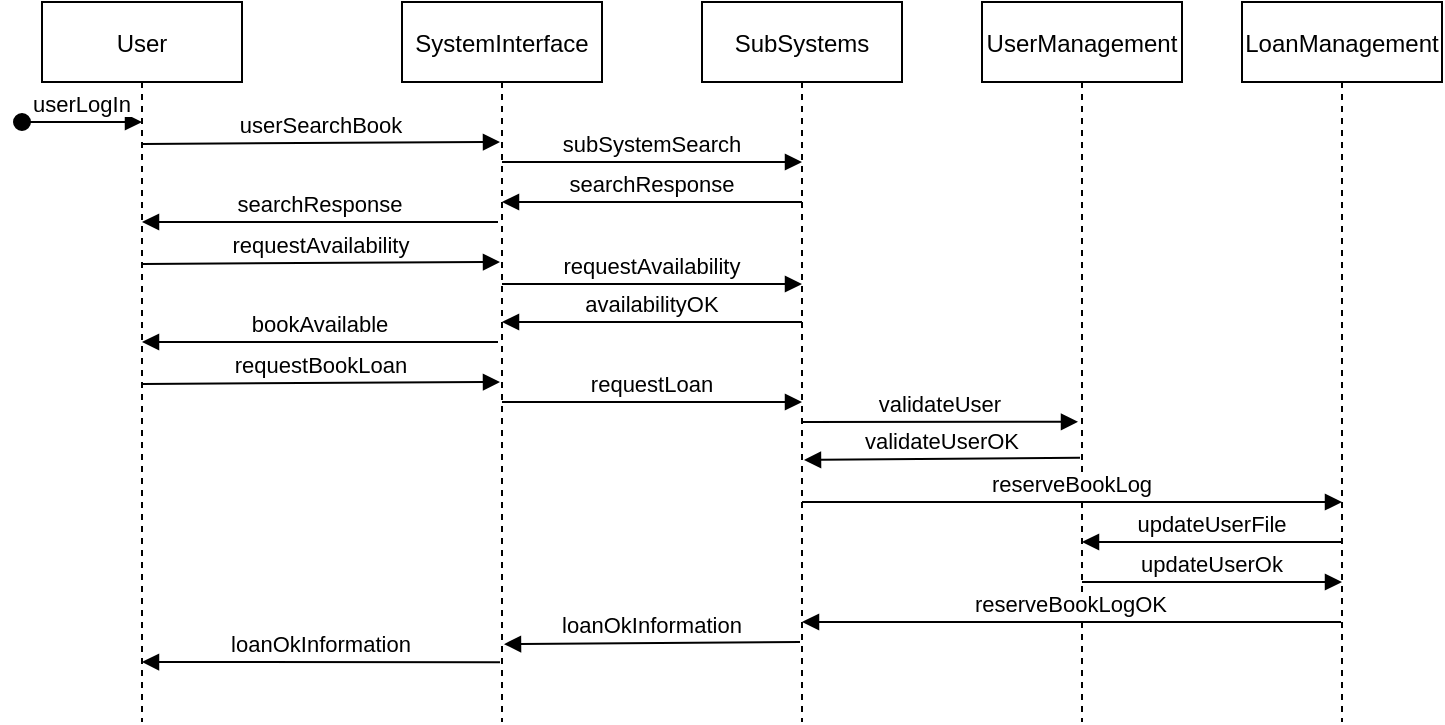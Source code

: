 <mxfile version="14.5.3" type="github" pages="3">
  <diagram id="kgpKYQtTHZ0yAKxKKP6v" name="Loan Book">
    <mxGraphModel dx="878" dy="430" grid="1" gridSize="10" guides="1" tooltips="1" connect="1" arrows="1" fold="1" page="1" pageScale="1" pageWidth="850" pageHeight="1100" math="0" shadow="0">
      <root>
        <mxCell id="0" />
        <mxCell id="1" parent="0" />
        <mxCell id="3nuBFxr9cyL0pnOWT2aG-1" value="User" style="shape=umlLifeline;perimeter=lifelinePerimeter;container=1;collapsible=0;recursiveResize=0;rounded=0;shadow=0;strokeWidth=1;" parent="1" vertex="1">
          <mxGeometry x="120" y="80" width="100" height="360" as="geometry" />
        </mxCell>
        <mxCell id="3nuBFxr9cyL0pnOWT2aG-5" value="SystemInterface" style="shape=umlLifeline;perimeter=lifelinePerimeter;container=1;collapsible=0;recursiveResize=0;rounded=0;shadow=0;strokeWidth=1;" parent="1" vertex="1">
          <mxGeometry x="300" y="80" width="100" height="360" as="geometry" />
        </mxCell>
        <mxCell id="3nuBFxr9cyL0pnOWT2aG-9" value="searchResponse" style="verticalAlign=bottom;endArrow=block;entryX=1;entryY=0;shadow=0;strokeWidth=1;" parent="1" edge="1">
          <mxGeometry relative="1" as="geometry">
            <mxPoint x="348" y="190" as="sourcePoint" />
            <mxPoint x="170" y="190" as="targetPoint" />
          </mxGeometry>
        </mxCell>
        <mxCell id="5lzXJ6ZLkG42HZZ31mWe-1" value="SubSystems" style="shape=umlLifeline;perimeter=lifelinePerimeter;container=1;collapsible=0;recursiveResize=0;rounded=0;shadow=0;strokeWidth=1;" parent="1" vertex="1">
          <mxGeometry x="450" y="80" width="100" height="360" as="geometry" />
        </mxCell>
        <mxCell id="5lzXJ6ZLkG42HZZ31mWe-3" value="UserManagement" style="shape=umlLifeline;perimeter=lifelinePerimeter;container=1;collapsible=0;recursiveResize=0;rounded=0;shadow=0;strokeWidth=1;" parent="1" vertex="1">
          <mxGeometry x="590" y="80" width="100" height="360" as="geometry" />
        </mxCell>
        <mxCell id="5lzXJ6ZLkG42HZZ31mWe-5" value="LoanManagement" style="shape=umlLifeline;perimeter=lifelinePerimeter;container=1;collapsible=0;recursiveResize=0;rounded=0;shadow=0;strokeWidth=1;" parent="1" vertex="1">
          <mxGeometry x="720" y="80" width="100" height="360" as="geometry" />
        </mxCell>
        <mxCell id="5lzXJ6ZLkG42HZZ31mWe-13" value="searchResponse" style="verticalAlign=bottom;endArrow=block;entryX=1;entryY=0;shadow=0;strokeWidth=1;" parent="1" edge="1">
          <mxGeometry relative="1" as="geometry">
            <mxPoint x="500" y="180" as="sourcePoint" />
            <mxPoint x="350" y="180" as="targetPoint" />
          </mxGeometry>
        </mxCell>
        <mxCell id="5lzXJ6ZLkG42HZZ31mWe-15" value="requestAvailability" style="verticalAlign=bottom;endArrow=block;entryX=0;entryY=0;shadow=0;strokeWidth=1;exitX=0.51;exitY=0.27;exitDx=0;exitDy=0;exitPerimeter=0;" parent="1" edge="1">
          <mxGeometry relative="1" as="geometry">
            <mxPoint x="170" y="211" as="sourcePoint" />
            <mxPoint x="349" y="210.0" as="targetPoint" />
          </mxGeometry>
        </mxCell>
        <mxCell id="5lzXJ6ZLkG42HZZ31mWe-20" value="loanOkInformation" style="verticalAlign=bottom;endArrow=block;entryX=1;entryY=0;shadow=0;strokeWidth=1;exitX=0.49;exitY=0.467;exitDx=0;exitDy=0;exitPerimeter=0;" parent="1" edge="1">
          <mxGeometry relative="1" as="geometry">
            <mxPoint x="349" y="410.1" as="sourcePoint" />
            <mxPoint x="170" y="410" as="targetPoint" />
          </mxGeometry>
        </mxCell>
        <mxCell id="5lzXJ6ZLkG42HZZ31mWe-24" value="reserveBookLog" style="verticalAlign=bottom;endArrow=block;shadow=0;strokeWidth=1;exitX=0.51;exitY=0.27;exitDx=0;exitDy=0;exitPerimeter=0;" parent="1" edge="1">
          <mxGeometry relative="1" as="geometry">
            <mxPoint x="500" y="330" as="sourcePoint" />
            <mxPoint x="770" y="330" as="targetPoint" />
          </mxGeometry>
        </mxCell>
        <mxCell id="5lzXJ6ZLkG42HZZ31mWe-25" value="reserveBookLogOK" style="verticalAlign=bottom;endArrow=block;shadow=0;strokeWidth=1;" parent="1" edge="1">
          <mxGeometry relative="1" as="geometry">
            <mxPoint x="769.5" y="390" as="sourcePoint" />
            <mxPoint x="500" y="390" as="targetPoint" />
          </mxGeometry>
        </mxCell>
        <mxCell id="3nuBFxr9cyL0pnOWT2aG-3" value="userLogIn" style="verticalAlign=bottom;startArrow=oval;endArrow=block;startSize=8;shadow=0;strokeWidth=1;" parent="1" edge="1">
          <mxGeometry relative="1" as="geometry">
            <mxPoint x="110" y="140" as="sourcePoint" />
            <mxPoint x="170" y="140" as="targetPoint" />
          </mxGeometry>
        </mxCell>
        <mxCell id="OU9lqHhkXWQqg7nRU5YW-1" value="userSearchBook" style="verticalAlign=bottom;endArrow=block;entryX=0;entryY=0;shadow=0;strokeWidth=1;exitX=0.51;exitY=0.225;exitDx=0;exitDy=0;exitPerimeter=0;" edge="1" parent="1">
          <mxGeometry relative="1" as="geometry">
            <mxPoint x="170" y="151" as="sourcePoint" />
            <mxPoint x="349" y="150.0" as="targetPoint" />
          </mxGeometry>
        </mxCell>
        <mxCell id="OU9lqHhkXWQqg7nRU5YW-2" value="subSystemSearch" style="verticalAlign=bottom;endArrow=block;shadow=0;strokeWidth=1;" edge="1" parent="1">
          <mxGeometry relative="1" as="geometry">
            <mxPoint x="350" y="160.0" as="sourcePoint" />
            <mxPoint x="500" y="160" as="targetPoint" />
          </mxGeometry>
        </mxCell>
        <mxCell id="OU9lqHhkXWQqg7nRU5YW-3" value="requestAvailability" style="verticalAlign=bottom;endArrow=block;shadow=0;strokeWidth=1;exitX=0.51;exitY=0.27;exitDx=0;exitDy=0;exitPerimeter=0;" edge="1" parent="1">
          <mxGeometry relative="1" as="geometry">
            <mxPoint x="350" y="221" as="sourcePoint" />
            <mxPoint x="500" y="221" as="targetPoint" />
          </mxGeometry>
        </mxCell>
        <mxCell id="OU9lqHhkXWQqg7nRU5YW-5" value="bookAvailable" style="verticalAlign=bottom;endArrow=block;entryX=1;entryY=0;shadow=0;strokeWidth=1;" edge="1" parent="1">
          <mxGeometry relative="1" as="geometry">
            <mxPoint x="348" y="250" as="sourcePoint" />
            <mxPoint x="170" y="250" as="targetPoint" />
          </mxGeometry>
        </mxCell>
        <mxCell id="OU9lqHhkXWQqg7nRU5YW-6" value="requestBookLoan" style="verticalAlign=bottom;endArrow=block;entryX=0;entryY=0;shadow=0;strokeWidth=1;exitX=0.51;exitY=0.27;exitDx=0;exitDy=0;exitPerimeter=0;" edge="1" parent="1">
          <mxGeometry relative="1" as="geometry">
            <mxPoint x="170" y="271" as="sourcePoint" />
            <mxPoint x="349" y="270.0" as="targetPoint" />
          </mxGeometry>
        </mxCell>
        <mxCell id="OU9lqHhkXWQqg7nRU5YW-7" value="requestLoan" style="verticalAlign=bottom;endArrow=block;shadow=0;strokeWidth=1;exitX=0.51;exitY=0.27;exitDx=0;exitDy=0;exitPerimeter=0;" edge="1" parent="1">
          <mxGeometry relative="1" as="geometry">
            <mxPoint x="350" y="280" as="sourcePoint" />
            <mxPoint x="500" y="280" as="targetPoint" />
          </mxGeometry>
        </mxCell>
        <mxCell id="OU9lqHhkXWQqg7nRU5YW-11" value="availabilityOK" style="verticalAlign=bottom;endArrow=block;entryX=1;entryY=0;shadow=0;strokeWidth=1;" edge="1" parent="1">
          <mxGeometry relative="1" as="geometry">
            <mxPoint x="500" y="240" as="sourcePoint" />
            <mxPoint x="350" y="240" as="targetPoint" />
          </mxGeometry>
        </mxCell>
        <mxCell id="OU9lqHhkXWQqg7nRU5YW-12" value="validateUser" style="verticalAlign=bottom;endArrow=block;shadow=0;strokeWidth=1;exitX=0.53;exitY=0.664;exitDx=0;exitDy=0;exitPerimeter=0;entryX=0.48;entryY=0.583;entryDx=0;entryDy=0;entryPerimeter=0;" edge="1" parent="1" target="5lzXJ6ZLkG42HZZ31mWe-3">
          <mxGeometry relative="1" as="geometry">
            <mxPoint x="500" y="290.0" as="sourcePoint" />
            <mxPoint x="627" y="290.96" as="targetPoint" />
          </mxGeometry>
        </mxCell>
        <mxCell id="OU9lqHhkXWQqg7nRU5YW-13" value="validateUserOK" style="verticalAlign=bottom;endArrow=block;shadow=0;strokeWidth=1;entryX=0.51;entryY=0.636;entryDx=0;entryDy=0;entryPerimeter=0;exitX=0.49;exitY=0.633;exitDx=0;exitDy=0;exitPerimeter=0;" edge="1" parent="1" source="5lzXJ6ZLkG42HZZ31mWe-3" target="5lzXJ6ZLkG42HZZ31mWe-1">
          <mxGeometry relative="1" as="geometry">
            <mxPoint x="640" y="309" as="sourcePoint" />
            <mxPoint x="510" y="310" as="targetPoint" />
          </mxGeometry>
        </mxCell>
        <mxCell id="OU9lqHhkXWQqg7nRU5YW-14" value="updateUserFile" style="verticalAlign=bottom;endArrow=block;shadow=0;strokeWidth=1;" edge="1" parent="1">
          <mxGeometry relative="1" as="geometry">
            <mxPoint x="770" y="350" as="sourcePoint" />
            <mxPoint x="640" y="350" as="targetPoint" />
          </mxGeometry>
        </mxCell>
        <mxCell id="OU9lqHhkXWQqg7nRU5YW-15" value="updateUserOk" style="verticalAlign=bottom;endArrow=block;shadow=0;strokeWidth=1;" edge="1" parent="1">
          <mxGeometry relative="1" as="geometry">
            <mxPoint x="640" y="370.0" as="sourcePoint" />
            <mxPoint x="770" y="370" as="targetPoint" />
          </mxGeometry>
        </mxCell>
        <mxCell id="OU9lqHhkXWQqg7nRU5YW-16" value="loanOkInformation" style="verticalAlign=bottom;endArrow=block;shadow=0;strokeWidth=1;entryX=0.52;entryY=0.961;entryDx=0;entryDy=0;entryPerimeter=0;exitX=0.5;exitY=0.958;exitDx=0;exitDy=0;exitPerimeter=0;" edge="1" parent="1">
          <mxGeometry relative="1" as="geometry">
            <mxPoint x="499" y="400" as="sourcePoint" />
            <mxPoint x="351" y="401.08" as="targetPoint" />
          </mxGeometry>
        </mxCell>
      </root>
    </mxGraphModel>
  </diagram>
  <diagram name="View Ejournal" id="6xcuyGr_QPXET61uUkAw">
    <mxGraphModel dx="878" dy="430" grid="1" gridSize="10" guides="1" tooltips="1" connect="1" arrows="1" fold="1" page="1" pageScale="1" pageWidth="850" pageHeight="1100" math="0" shadow="0">
      <root>
        <mxCell id="Bb5buX-AHWOO5Ln9rkTN-0" />
        <mxCell id="Bb5buX-AHWOO5Ln9rkTN-1" parent="Bb5buX-AHWOO5Ln9rkTN-0" />
        <mxCell id="Bb5buX-AHWOO5Ln9rkTN-2" value="User" style="shape=umlLifeline;perimeter=lifelinePerimeter;container=1;collapsible=0;recursiveResize=0;rounded=0;shadow=0;strokeWidth=1;" vertex="1" parent="Bb5buX-AHWOO5Ln9rkTN-1">
          <mxGeometry x="120" y="80" width="100" height="520" as="geometry" />
        </mxCell>
        <mxCell id="KCBXWi47b-o91lI7UBXI-5" value="utilisePartnerResource" style="edgeStyle=orthogonalEdgeStyle;html=1;align=left;spacingLeft=2;endArrow=block;rounded=0;entryX=1;entryY=0;" edge="1" parent="Bb5buX-AHWOO5Ln9rkTN-2">
          <mxGeometry relative="1" as="geometry">
            <mxPoint x="50" y="330" as="sourcePoint" />
            <Array as="points">
              <mxPoint x="80" y="330" />
            </Array>
            <mxPoint x="55" y="350" as="targetPoint" />
          </mxGeometry>
        </mxCell>
        <mxCell id="Bb5buX-AHWOO5Ln9rkTN-3" value="SystemInterface" style="shape=umlLifeline;perimeter=lifelinePerimeter;container=1;collapsible=0;recursiveResize=0;rounded=0;shadow=0;strokeWidth=1;" vertex="1" parent="Bb5buX-AHWOO5Ln9rkTN-1">
          <mxGeometry x="300" y="80" width="100" height="520" as="geometry" />
        </mxCell>
        <mxCell id="Bb5buX-AHWOO5Ln9rkTN-4" value="searchResponse" style="verticalAlign=bottom;endArrow=block;entryX=1;entryY=0;shadow=0;strokeWidth=1;" edge="1" parent="Bb5buX-AHWOO5Ln9rkTN-1">
          <mxGeometry relative="1" as="geometry">
            <mxPoint x="348" y="230" as="sourcePoint" />
            <mxPoint x="170" y="230" as="targetPoint" />
          </mxGeometry>
        </mxCell>
        <mxCell id="Bb5buX-AHWOO5Ln9rkTN-5" value="SubSystems" style="shape=umlLifeline;perimeter=lifelinePerimeter;container=1;collapsible=0;recursiveResize=0;rounded=0;shadow=0;strokeWidth=1;" vertex="1" parent="Bb5buX-AHWOO5Ln9rkTN-1">
          <mxGeometry x="450" y="80" width="100" height="520" as="geometry" />
        </mxCell>
        <mxCell id="Bb5buX-AHWOO5Ln9rkTN-6" value="UserManagement" style="shape=umlLifeline;perimeter=lifelinePerimeter;container=1;collapsible=0;recursiveResize=0;rounded=0;shadow=0;strokeWidth=1;" vertex="1" parent="Bb5buX-AHWOO5Ln9rkTN-1">
          <mxGeometry x="590" y="80" width="100" height="520" as="geometry" />
        </mxCell>
        <mxCell id="Bb5buX-AHWOO5Ln9rkTN-8" value="searchResponse" style="verticalAlign=bottom;endArrow=block;entryX=1;entryY=0;shadow=0;strokeWidth=1;" edge="1" parent="Bb5buX-AHWOO5Ln9rkTN-1">
          <mxGeometry relative="1" as="geometry">
            <mxPoint x="500" y="200" as="sourcePoint" />
            <mxPoint x="350" y="200" as="targetPoint" />
          </mxGeometry>
        </mxCell>
        <mxCell id="Bb5buX-AHWOO5Ln9rkTN-9" value="requestPartnerResource" style="verticalAlign=bottom;endArrow=block;entryX=0;entryY=0;shadow=0;strokeWidth=1;exitX=0.51;exitY=0.27;exitDx=0;exitDy=0;exitPerimeter=0;" edge="1" parent="Bb5buX-AHWOO5Ln9rkTN-1">
          <mxGeometry relative="1" as="geometry">
            <mxPoint x="170" y="251" as="sourcePoint" />
            <mxPoint x="349" y="250.0" as="targetPoint" />
          </mxGeometry>
        </mxCell>
        <mxCell id="Bb5buX-AHWOO5Ln9rkTN-13" value="userLogIn" style="verticalAlign=bottom;startArrow=oval;endArrow=block;startSize=8;shadow=0;strokeWidth=1;" edge="1" parent="Bb5buX-AHWOO5Ln9rkTN-1">
          <mxGeometry relative="1" as="geometry">
            <mxPoint x="110" y="140" as="sourcePoint" />
            <mxPoint x="170" y="140" as="targetPoint" />
          </mxGeometry>
        </mxCell>
        <mxCell id="Bb5buX-AHWOO5Ln9rkTN-14" value="userSearchJournal" style="verticalAlign=bottom;endArrow=block;entryX=0;entryY=0;shadow=0;strokeWidth=1;exitX=0.51;exitY=0.225;exitDx=0;exitDy=0;exitPerimeter=0;" edge="1" parent="Bb5buX-AHWOO5Ln9rkTN-1">
          <mxGeometry relative="1" as="geometry">
            <mxPoint x="170" y="151" as="sourcePoint" />
            <mxPoint x="349" y="150.0" as="targetPoint" />
          </mxGeometry>
        </mxCell>
        <mxCell id="Bb5buX-AHWOO5Ln9rkTN-15" value="subSystemSearch" style="verticalAlign=bottom;endArrow=block;shadow=0;strokeWidth=1;" edge="1" parent="Bb5buX-AHWOO5Ln9rkTN-1">
          <mxGeometry relative="1" as="geometry">
            <mxPoint x="350" y="160.0" as="sourcePoint" />
            <mxPoint x="500" y="160" as="targetPoint" />
          </mxGeometry>
        </mxCell>
        <mxCell id="Bb5buX-AHWOO5Ln9rkTN-16" value="requestPartnerAccess" style="verticalAlign=bottom;endArrow=block;shadow=0;strokeWidth=1;exitX=0.51;exitY=0.27;exitDx=0;exitDy=0;exitPerimeter=0;" edge="1" parent="Bb5buX-AHWOO5Ln9rkTN-1" target="Bb5buX-AHWOO5Ln9rkTN-26">
          <mxGeometry relative="1" as="geometry">
            <mxPoint x="350" y="270" as="sourcePoint" />
            <mxPoint x="500" y="270" as="targetPoint" />
          </mxGeometry>
        </mxCell>
        <mxCell id="Bb5buX-AHWOO5Ln9rkTN-17" value="partnerResourceAccess" style="verticalAlign=bottom;endArrow=block;entryX=1;entryY=0;shadow=0;strokeWidth=1;" edge="1" parent="Bb5buX-AHWOO5Ln9rkTN-1">
          <mxGeometry relative="1" as="geometry">
            <mxPoint x="348" y="390" as="sourcePoint" />
            <mxPoint x="170" y="390" as="targetPoint" />
          </mxGeometry>
        </mxCell>
        <mxCell id="Bb5buX-AHWOO5Ln9rkTN-18" value="closePartnerResource" style="verticalAlign=bottom;endArrow=block;entryX=0;entryY=0;shadow=0;strokeWidth=1;exitX=0.51;exitY=0.27;exitDx=0;exitDy=0;exitPerimeter=0;" edge="1" parent="Bb5buX-AHWOO5Ln9rkTN-1">
          <mxGeometry relative="1" as="geometry">
            <mxPoint x="170" y="461" as="sourcePoint" />
            <mxPoint x="349" y="460.0" as="targetPoint" />
          </mxGeometry>
        </mxCell>
        <mxCell id="Bb5buX-AHWOO5Ln9rkTN-20" value="requestCredentials" style="verticalAlign=bottom;endArrow=block;entryX=1;entryY=0;shadow=0;strokeWidth=1;" edge="1" parent="Bb5buX-AHWOO5Ln9rkTN-1" source="Bb5buX-AHWOO5Ln9rkTN-26">
          <mxGeometry relative="1" as="geometry">
            <mxPoint x="500" y="290" as="sourcePoint" />
            <mxPoint x="350" y="290" as="targetPoint" />
          </mxGeometry>
        </mxCell>
        <mxCell id="Bb5buX-AHWOO5Ln9rkTN-21" value="validateUser" style="verticalAlign=bottom;endArrow=block;shadow=0;strokeWidth=1;entryX=0.48;entryY=0.583;entryDx=0;entryDy=0;entryPerimeter=0;" edge="1" parent="Bb5buX-AHWOO5Ln9rkTN-1" source="Bb5buX-AHWOO5Ln9rkTN-3">
          <mxGeometry relative="1" as="geometry">
            <mxPoint x="500" y="310.12" as="sourcePoint" />
            <mxPoint x="638" y="310" as="targetPoint" />
          </mxGeometry>
        </mxCell>
        <mxCell id="Bb5buX-AHWOO5Ln9rkTN-22" value="validateUserOK" style="verticalAlign=bottom;endArrow=block;shadow=0;strokeWidth=1;exitX=0.49;exitY=0.633;exitDx=0;exitDy=0;exitPerimeter=0;" edge="1" parent="Bb5buX-AHWOO5Ln9rkTN-1" target="Bb5buX-AHWOO5Ln9rkTN-3">
          <mxGeometry relative="1" as="geometry">
            <mxPoint x="639" y="328" as="sourcePoint" />
            <mxPoint x="501" y="329.08" as="targetPoint" />
          </mxGeometry>
        </mxCell>
        <mxCell id="Bb5buX-AHWOO5Ln9rkTN-23" value="updateUserOK" style="verticalAlign=bottom;endArrow=block;shadow=0;strokeWidth=1;" edge="1" parent="Bb5buX-AHWOO5Ln9rkTN-1" target="Bb5buX-AHWOO5Ln9rkTN-3">
          <mxGeometry relative="1" as="geometry">
            <mxPoint x="640" y="520" as="sourcePoint" />
            <mxPoint x="510" y="520" as="targetPoint" />
          </mxGeometry>
        </mxCell>
        <mxCell id="Bb5buX-AHWOO5Ln9rkTN-24" value="updateUserFile" style="verticalAlign=bottom;endArrow=block;shadow=0;strokeWidth=1;entryX=0.48;entryY=0.806;entryDx=0;entryDy=0;entryPerimeter=0;" edge="1" parent="Bb5buX-AHWOO5Ln9rkTN-1" source="Bb5buX-AHWOO5Ln9rkTN-3" target="Bb5buX-AHWOO5Ln9rkTN-6">
          <mxGeometry relative="1" as="geometry">
            <mxPoint x="500" y="500.0" as="sourcePoint" />
            <mxPoint x="630" y="500" as="targetPoint" />
          </mxGeometry>
        </mxCell>
        <mxCell id="Bb5buX-AHWOO5Ln9rkTN-26" value="Partner Universities" style="shape=umlLifeline;perimeter=lifelinePerimeter;container=1;collapsible=0;recursiveResize=0;rounded=0;shadow=0;strokeWidth=1;" vertex="1" parent="Bb5buX-AHWOO5Ln9rkTN-1">
          <mxGeometry x="740" y="80" width="100" height="520" as="geometry" />
        </mxCell>
        <mxCell id="Bb5buX-AHWOO5Ln9rkTN-27" value="partnerSearch" style="verticalAlign=bottom;endArrow=block;shadow=0;strokeWidth=1;" edge="1" parent="Bb5buX-AHWOO5Ln9rkTN-1" target="Bb5buX-AHWOO5Ln9rkTN-26">
          <mxGeometry relative="1" as="geometry">
            <mxPoint x="350" y="180.0" as="sourcePoint" />
            <mxPoint x="500" y="180" as="targetPoint" />
          </mxGeometry>
        </mxCell>
        <mxCell id="Bb5buX-AHWOO5Ln9rkTN-28" value="searchPartnerResponse" style="verticalAlign=bottom;endArrow=block;entryX=1;entryY=0;shadow=0;strokeWidth=1;" edge="1" parent="Bb5buX-AHWOO5Ln9rkTN-1" source="Bb5buX-AHWOO5Ln9rkTN-26">
          <mxGeometry relative="1" as="geometry">
            <mxPoint x="500" y="220" as="sourcePoint" />
            <mxPoint x="350" y="220" as="targetPoint" />
          </mxGeometry>
        </mxCell>
        <mxCell id="KCBXWi47b-o91lI7UBXI-0" value="provideCredentials" style="verticalAlign=bottom;endArrow=block;shadow=0;strokeWidth=1;exitX=0.51;exitY=0.27;exitDx=0;exitDy=0;exitPerimeter=0;" edge="1" parent="Bb5buX-AHWOO5Ln9rkTN-1">
          <mxGeometry relative="1" as="geometry">
            <mxPoint x="350" y="350" as="sourcePoint" />
            <mxPoint x="790" y="350" as="targetPoint" />
          </mxGeometry>
        </mxCell>
        <mxCell id="KCBXWi47b-o91lI7UBXI-1" value="providePartnerResourceAccess" style="verticalAlign=bottom;endArrow=block;entryX=1;entryY=0;shadow=0;strokeWidth=1;exitX=0.49;exitY=0.577;exitDx=0;exitDy=0;exitPerimeter=0;" edge="1" parent="Bb5buX-AHWOO5Ln9rkTN-1" source="Bb5buX-AHWOO5Ln9rkTN-26">
          <mxGeometry relative="1" as="geometry">
            <mxPoint x="909.5" y="380" as="sourcePoint" />
            <mxPoint x="350" y="380" as="targetPoint" />
          </mxGeometry>
        </mxCell>
        <mxCell id="KCBXWi47b-o91lI7UBXI-6" value="closePartnerAccess" style="verticalAlign=bottom;endArrow=block;shadow=0;strokeWidth=1;exitX=0.51;exitY=0.27;exitDx=0;exitDy=0;exitPerimeter=0;" edge="1" parent="Bb5buX-AHWOO5Ln9rkTN-1">
          <mxGeometry relative="1" as="geometry">
            <mxPoint x="350" y="470" as="sourcePoint" />
            <mxPoint x="790" y="470" as="targetPoint" />
          </mxGeometry>
        </mxCell>
      </root>
    </mxGraphModel>
  </diagram>
  <diagram name="Loan Future Book" id="5IJpH77iw9wvZCme9ZJr">
    <mxGraphModel dx="878" dy="430" grid="1" gridSize="10" guides="1" tooltips="1" connect="1" arrows="1" fold="1" page="1" pageScale="1" pageWidth="850" pageHeight="1100" math="0" shadow="0">
      <root>
        <mxCell id="S1t2rKOU7EN1S5wubj8T-0" />
        <mxCell id="S1t2rKOU7EN1S5wubj8T-1" parent="S1t2rKOU7EN1S5wubj8T-0" />
        <mxCell id="S1t2rKOU7EN1S5wubj8T-2" value="User" style="shape=umlLifeline;perimeter=lifelinePerimeter;container=1;collapsible=0;recursiveResize=0;rounded=0;shadow=0;strokeWidth=1;" vertex="1" parent="S1t2rKOU7EN1S5wubj8T-1">
          <mxGeometry x="120" y="80" width="100" height="630" as="geometry" />
        </mxCell>
        <mxCell id="S1t2rKOU7EN1S5wubj8T-3" value="SystemInterface" style="shape=umlLifeline;perimeter=lifelinePerimeter;container=1;collapsible=0;recursiveResize=0;rounded=0;shadow=0;strokeWidth=1;" vertex="1" parent="S1t2rKOU7EN1S5wubj8T-1">
          <mxGeometry x="300" y="80" width="100" height="630" as="geometry" />
        </mxCell>
        <mxCell id="S1t2rKOU7EN1S5wubj8T-4" value="searchResponse" style="verticalAlign=bottom;endArrow=block;entryX=1;entryY=0;shadow=0;strokeWidth=1;" edge="1" parent="S1t2rKOU7EN1S5wubj8T-1">
          <mxGeometry relative="1" as="geometry">
            <mxPoint x="348" y="190" as="sourcePoint" />
            <mxPoint x="170" y="190" as="targetPoint" />
          </mxGeometry>
        </mxCell>
        <mxCell id="S1t2rKOU7EN1S5wubj8T-5" value="SubSystems" style="shape=umlLifeline;perimeter=lifelinePerimeter;container=1;collapsible=0;recursiveResize=0;rounded=0;shadow=0;strokeWidth=1;" vertex="1" parent="S1t2rKOU7EN1S5wubj8T-1">
          <mxGeometry x="450" y="80" width="100" height="630" as="geometry" />
        </mxCell>
        <mxCell id="S1t2rKOU7EN1S5wubj8T-6" value="UserManagement" style="shape=umlLifeline;perimeter=lifelinePerimeter;container=1;collapsible=0;recursiveResize=0;rounded=0;shadow=0;strokeWidth=1;" vertex="1" parent="S1t2rKOU7EN1S5wubj8T-1">
          <mxGeometry x="590" y="80" width="100" height="630" as="geometry" />
        </mxCell>
        <mxCell id="S1t2rKOU7EN1S5wubj8T-7" value="LoanManagement" style="shape=umlLifeline;perimeter=lifelinePerimeter;container=1;collapsible=0;recursiveResize=0;rounded=0;shadow=0;strokeWidth=1;" vertex="1" parent="S1t2rKOU7EN1S5wubj8T-1">
          <mxGeometry x="720" y="80" width="100" height="630" as="geometry" />
        </mxCell>
        <mxCell id="S1t2rKOU7EN1S5wubj8T-8" value="searchResponse" style="verticalAlign=bottom;endArrow=block;entryX=1;entryY=0;shadow=0;strokeWidth=1;" edge="1" parent="S1t2rKOU7EN1S5wubj8T-1">
          <mxGeometry relative="1" as="geometry">
            <mxPoint x="500" y="180" as="sourcePoint" />
            <mxPoint x="350" y="180" as="targetPoint" />
          </mxGeometry>
        </mxCell>
        <mxCell id="S1t2rKOU7EN1S5wubj8T-9" value="requestAvailability" style="verticalAlign=bottom;endArrow=block;entryX=0;entryY=0;shadow=0;strokeWidth=1;exitX=0.51;exitY=0.27;exitDx=0;exitDy=0;exitPerimeter=0;" edge="1" parent="S1t2rKOU7EN1S5wubj8T-1">
          <mxGeometry relative="1" as="geometry">
            <mxPoint x="170" y="211" as="sourcePoint" />
            <mxPoint x="349" y="210.0" as="targetPoint" />
          </mxGeometry>
        </mxCell>
        <mxCell id="S1t2rKOU7EN1S5wubj8T-11" value="reserveBookLog" style="verticalAlign=bottom;endArrow=block;shadow=0;strokeWidth=1;exitX=0.51;exitY=0.27;exitDx=0;exitDy=0;exitPerimeter=0;" edge="1" parent="S1t2rKOU7EN1S5wubj8T-1">
          <mxGeometry relative="1" as="geometry">
            <mxPoint x="500" y="560.85" as="sourcePoint" />
            <mxPoint x="770" y="560.85" as="targetPoint" />
          </mxGeometry>
        </mxCell>
        <mxCell id="S1t2rKOU7EN1S5wubj8T-12" value="reserveBookLogOK" style="verticalAlign=bottom;endArrow=block;shadow=0;strokeWidth=1;" edge="1" parent="S1t2rKOU7EN1S5wubj8T-1">
          <mxGeometry relative="1" as="geometry">
            <mxPoint x="769.5" y="620" as="sourcePoint" />
            <mxPoint x="500" y="620" as="targetPoint" />
          </mxGeometry>
        </mxCell>
        <mxCell id="S1t2rKOU7EN1S5wubj8T-13" value="userLogIn" style="verticalAlign=bottom;startArrow=oval;endArrow=block;startSize=8;shadow=0;strokeWidth=1;" edge="1" parent="S1t2rKOU7EN1S5wubj8T-1">
          <mxGeometry relative="1" as="geometry">
            <mxPoint x="110" y="140" as="sourcePoint" />
            <mxPoint x="170" y="140" as="targetPoint" />
          </mxGeometry>
        </mxCell>
        <mxCell id="S1t2rKOU7EN1S5wubj8T-14" value="userSearchBook" style="verticalAlign=bottom;endArrow=block;entryX=0;entryY=0;shadow=0;strokeWidth=1;exitX=0.51;exitY=0.225;exitDx=0;exitDy=0;exitPerimeter=0;" edge="1" parent="S1t2rKOU7EN1S5wubj8T-1">
          <mxGeometry relative="1" as="geometry">
            <mxPoint x="170" y="151" as="sourcePoint" />
            <mxPoint x="349" y="150.0" as="targetPoint" />
          </mxGeometry>
        </mxCell>
        <mxCell id="S1t2rKOU7EN1S5wubj8T-15" value="subSystemSearch" style="verticalAlign=bottom;endArrow=block;shadow=0;strokeWidth=1;" edge="1" parent="S1t2rKOU7EN1S5wubj8T-1">
          <mxGeometry relative="1" as="geometry">
            <mxPoint x="350" y="160.0" as="sourcePoint" />
            <mxPoint x="500" y="160" as="targetPoint" />
          </mxGeometry>
        </mxCell>
        <mxCell id="S1t2rKOU7EN1S5wubj8T-16" value="requestAvailability" style="verticalAlign=bottom;endArrow=block;shadow=0;strokeWidth=1;exitX=0.51;exitY=0.27;exitDx=0;exitDy=0;exitPerimeter=0;" edge="1" parent="S1t2rKOU7EN1S5wubj8T-1">
          <mxGeometry relative="1" as="geometry">
            <mxPoint x="350" y="221" as="sourcePoint" />
            <mxPoint x="500" y="221" as="targetPoint" />
          </mxGeometry>
        </mxCell>
        <mxCell id="S1t2rKOU7EN1S5wubj8T-17" value="bookNotAvailable" style="verticalAlign=bottom;endArrow=block;entryX=1;entryY=0;shadow=0;strokeWidth=1;" edge="1" parent="S1t2rKOU7EN1S5wubj8T-1">
          <mxGeometry relative="1" as="geometry">
            <mxPoint x="348" y="250" as="sourcePoint" />
            <mxPoint x="170" y="250" as="targetPoint" />
          </mxGeometry>
        </mxCell>
        <mxCell id="S1t2rKOU7EN1S5wubj8T-18" value="requestBookLoanFutureDate" style="verticalAlign=bottom;endArrow=block;entryX=0;entryY=0;shadow=0;strokeWidth=1;exitX=0.51;exitY=0.27;exitDx=0;exitDy=0;exitPerimeter=0;" edge="1" parent="S1t2rKOU7EN1S5wubj8T-1">
          <mxGeometry relative="1" as="geometry">
            <mxPoint x="170" y="371" as="sourcePoint" />
            <mxPoint x="349" y="370.0" as="targetPoint" />
          </mxGeometry>
        </mxCell>
        <mxCell id="S1t2rKOU7EN1S5wubj8T-19" value="requestLoanFutureDate" style="verticalAlign=bottom;endArrow=block;shadow=0;strokeWidth=1;exitX=0.51;exitY=0.27;exitDx=0;exitDy=0;exitPerimeter=0;" edge="1" parent="S1t2rKOU7EN1S5wubj8T-1">
          <mxGeometry relative="1" as="geometry">
            <mxPoint x="350" y="380" as="sourcePoint" />
            <mxPoint x="500" y="380" as="targetPoint" />
          </mxGeometry>
        </mxCell>
        <mxCell id="S1t2rKOU7EN1S5wubj8T-20" value="notAvailabilityOK" style="verticalAlign=bottom;endArrow=block;entryX=1;entryY=0;shadow=0;strokeWidth=1;" edge="1" parent="S1t2rKOU7EN1S5wubj8T-1">
          <mxGeometry relative="1" as="geometry">
            <mxPoint x="500" y="240" as="sourcePoint" />
            <mxPoint x="350" y="240" as="targetPoint" />
          </mxGeometry>
        </mxCell>
        <mxCell id="S1t2rKOU7EN1S5wubj8T-21" value="validateUser" style="verticalAlign=bottom;endArrow=block;shadow=0;strokeWidth=1;exitX=0.53;exitY=0.664;exitDx=0;exitDy=0;exitPerimeter=0;entryX=0.47;entryY=0.445;entryDx=0;entryDy=0;entryPerimeter=0;" edge="1" parent="S1t2rKOU7EN1S5wubj8T-1">
          <mxGeometry relative="1" as="geometry">
            <mxPoint x="500" y="520.85" as="sourcePoint" />
            <mxPoint x="637" y="520" as="targetPoint" />
          </mxGeometry>
        </mxCell>
        <mxCell id="S1t2rKOU7EN1S5wubj8T-22" value="validateUserOK" style="verticalAlign=bottom;endArrow=block;shadow=0;strokeWidth=1;entryX=0.51;entryY=0.636;entryDx=0;entryDy=0;entryPerimeter=0;exitX=0.49;exitY=0.633;exitDx=0;exitDy=0;exitPerimeter=0;" edge="1" parent="S1t2rKOU7EN1S5wubj8T-1">
          <mxGeometry relative="1" as="geometry">
            <mxPoint x="639" y="540" as="sourcePoint" />
            <mxPoint x="501" y="541.41" as="targetPoint" />
          </mxGeometry>
        </mxCell>
        <mxCell id="S1t2rKOU7EN1S5wubj8T-23" value="updateUserFile" style="verticalAlign=bottom;endArrow=block;shadow=0;strokeWidth=1;" edge="1" parent="S1t2rKOU7EN1S5wubj8T-1">
          <mxGeometry relative="1" as="geometry">
            <mxPoint x="770" y="580.85" as="sourcePoint" />
            <mxPoint x="640" y="580.85" as="targetPoint" />
          </mxGeometry>
        </mxCell>
        <mxCell id="S1t2rKOU7EN1S5wubj8T-24" value="updateUserOk" style="verticalAlign=bottom;endArrow=block;shadow=0;strokeWidth=1;" edge="1" parent="S1t2rKOU7EN1S5wubj8T-1">
          <mxGeometry relative="1" as="geometry">
            <mxPoint x="640" y="600.85" as="sourcePoint" />
            <mxPoint x="770" y="600.85" as="targetPoint" />
          </mxGeometry>
        </mxCell>
        <mxCell id="S1t2rKOU7EN1S5wubj8T-28" value="requestNextAvailability" style="verticalAlign=bottom;endArrow=block;entryX=0;entryY=0;shadow=0;strokeWidth=1;exitX=0.51;exitY=0.27;exitDx=0;exitDy=0;exitPerimeter=0;" edge="1" parent="S1t2rKOU7EN1S5wubj8T-1">
          <mxGeometry relative="1" as="geometry">
            <mxPoint x="170" y="281" as="sourcePoint" />
            <mxPoint x="349" y="280.0" as="targetPoint" />
          </mxGeometry>
        </mxCell>
        <mxCell id="S1t2rKOU7EN1S5wubj8T-29" value="requestNextAvailability" style="verticalAlign=bottom;endArrow=block;shadow=0;strokeWidth=1;exitX=0.51;exitY=0.27;exitDx=0;exitDy=0;exitPerimeter=0;" edge="1" parent="S1t2rKOU7EN1S5wubj8T-1">
          <mxGeometry relative="1" as="geometry">
            <mxPoint x="350" y="291" as="sourcePoint" />
            <mxPoint x="500" y="291" as="targetPoint" />
          </mxGeometry>
        </mxCell>
        <mxCell id="S1t2rKOU7EN1S5wubj8T-30" value="bookNextAvailableDate" style="verticalAlign=bottom;endArrow=block;entryX=1;entryY=0;shadow=0;strokeWidth=1;" edge="1" parent="S1t2rKOU7EN1S5wubj8T-1">
          <mxGeometry relative="1" as="geometry">
            <mxPoint x="348" y="350" as="sourcePoint" />
            <mxPoint x="170" y="350" as="targetPoint" />
            <mxPoint as="offset" />
          </mxGeometry>
        </mxCell>
        <mxCell id="S1t2rKOU7EN1S5wubj8T-31" value="nextAvailabilityOK" style="verticalAlign=bottom;endArrow=block;entryX=1;entryY=0;shadow=0;strokeWidth=1;" edge="1" parent="S1t2rKOU7EN1S5wubj8T-1">
          <mxGeometry relative="1" as="geometry">
            <mxPoint x="500" y="340" as="sourcePoint" />
            <mxPoint x="350" y="340" as="targetPoint" />
          </mxGeometry>
        </mxCell>
        <mxCell id="S1t2rKOU7EN1S5wubj8T-32" value="reserveBookFutureDate" style="verticalAlign=bottom;endArrow=block;shadow=0;strokeWidth=1;exitX=0.51;exitY=0.27;exitDx=0;exitDy=0;exitPerimeter=0;" edge="1" parent="S1t2rKOU7EN1S5wubj8T-1">
          <mxGeometry relative="1" as="geometry">
            <mxPoint x="500" y="390" as="sourcePoint" />
            <mxPoint x="770" y="390" as="targetPoint" />
          </mxGeometry>
        </mxCell>
        <mxCell id="S1t2rKOU7EN1S5wubj8T-33" value="bookLoanReturned" style="verticalAlign=bottom;endArrow=block;shadow=0;strokeWidth=1;exitX=0.51;exitY=0.27;exitDx=0;exitDy=0;exitPerimeter=0;" edge="1" parent="S1t2rKOU7EN1S5wubj8T-1">
          <mxGeometry relative="1" as="geometry">
            <mxPoint x="500" y="460" as="sourcePoint" />
            <mxPoint x="770" y="460" as="targetPoint" />
          </mxGeometry>
        </mxCell>
        <mxCell id="S1t2rKOU7EN1S5wubj8T-34" value="nextUserLoanPrompt" style="verticalAlign=bottom;endArrow=block;shadow=0;strokeWidth=1;" edge="1" parent="S1t2rKOU7EN1S5wubj8T-1">
          <mxGeometry relative="1" as="geometry">
            <mxPoint x="769.5" y="490" as="sourcePoint" />
            <mxPoint x="500" y="490" as="targetPoint" />
          </mxGeometry>
        </mxCell>
        <mxCell id="wIU-MO9_zNbNuEcH1M_U-0" value="bookNextAvailable" style="verticalAlign=bottom;endArrow=block;shadow=0;strokeWidth=1;exitX=0.51;exitY=0.27;exitDx=0;exitDy=0;exitPerimeter=0;" edge="1" parent="S1t2rKOU7EN1S5wubj8T-1">
          <mxGeometry relative="1" as="geometry">
            <mxPoint x="500" y="300" as="sourcePoint" />
            <mxPoint x="770" y="300" as="targetPoint" />
          </mxGeometry>
        </mxCell>
        <mxCell id="wIU-MO9_zNbNuEcH1M_U-1" value="bookNextAvailableDate" style="verticalAlign=bottom;endArrow=block;shadow=0;strokeWidth=1;" edge="1" parent="S1t2rKOU7EN1S5wubj8T-1">
          <mxGeometry relative="1" as="geometry">
            <mxPoint x="769.5" y="320" as="sourcePoint" />
            <mxPoint x="500" y="320" as="targetPoint" />
          </mxGeometry>
        </mxCell>
        <mxCell id="wIU-MO9_zNbNuEcH1M_U-2" value="futureDateBookInformation" style="verticalAlign=bottom;endArrow=block;entryX=1;entryY=0;shadow=0;strokeWidth=1;" edge="1" parent="S1t2rKOU7EN1S5wubj8T-1">
          <mxGeometry relative="1" as="geometry">
            <mxPoint x="348" y="440" as="sourcePoint" />
            <mxPoint x="170" y="440" as="targetPoint" />
            <mxPoint as="offset" />
          </mxGeometry>
        </mxCell>
        <mxCell id="wIU-MO9_zNbNuEcH1M_U-3" value="futureDateLoanOK" style="verticalAlign=bottom;endArrow=block;entryX=1;entryY=0;shadow=0;strokeWidth=1;" edge="1" parent="S1t2rKOU7EN1S5wubj8T-1">
          <mxGeometry relative="1" as="geometry">
            <mxPoint x="500" y="430" as="sourcePoint" />
            <mxPoint x="350" y="430" as="targetPoint" />
          </mxGeometry>
        </mxCell>
        <mxCell id="wIU-MO9_zNbNuEcH1M_U-4" value="reserveBookFutureDateOK" style="verticalAlign=bottom;endArrow=block;shadow=0;strokeWidth=1;" edge="1" parent="S1t2rKOU7EN1S5wubj8T-1">
          <mxGeometry relative="1" as="geometry">
            <mxPoint x="769.5" y="410" as="sourcePoint" />
            <mxPoint x="500" y="410" as="targetPoint" />
          </mxGeometry>
        </mxCell>
        <mxCell id="hIXAGCVbZAjRGOTi12X2-0" value="loanOkInformation" style="verticalAlign=bottom;endArrow=block;entryX=1;entryY=0;shadow=0;strokeWidth=1;exitX=0.49;exitY=0.467;exitDx=0;exitDy=0;exitPerimeter=0;" edge="1" parent="S1t2rKOU7EN1S5wubj8T-1">
          <mxGeometry relative="1" as="geometry">
            <mxPoint x="349" y="650.1" as="sourcePoint" />
            <mxPoint x="170" y="650" as="targetPoint" />
          </mxGeometry>
        </mxCell>
        <mxCell id="hIXAGCVbZAjRGOTi12X2-1" value="loanOkInformation" style="verticalAlign=bottom;endArrow=block;shadow=0;strokeWidth=1;entryX=0.52;entryY=0.961;entryDx=0;entryDy=0;entryPerimeter=0;exitX=0.5;exitY=0.958;exitDx=0;exitDy=0;exitPerimeter=0;" edge="1" parent="S1t2rKOU7EN1S5wubj8T-1">
          <mxGeometry relative="1" as="geometry">
            <mxPoint x="499" y="640" as="sourcePoint" />
            <mxPoint x="351" y="641.08" as="targetPoint" />
          </mxGeometry>
        </mxCell>
      </root>
    </mxGraphModel>
  </diagram>
</mxfile>

